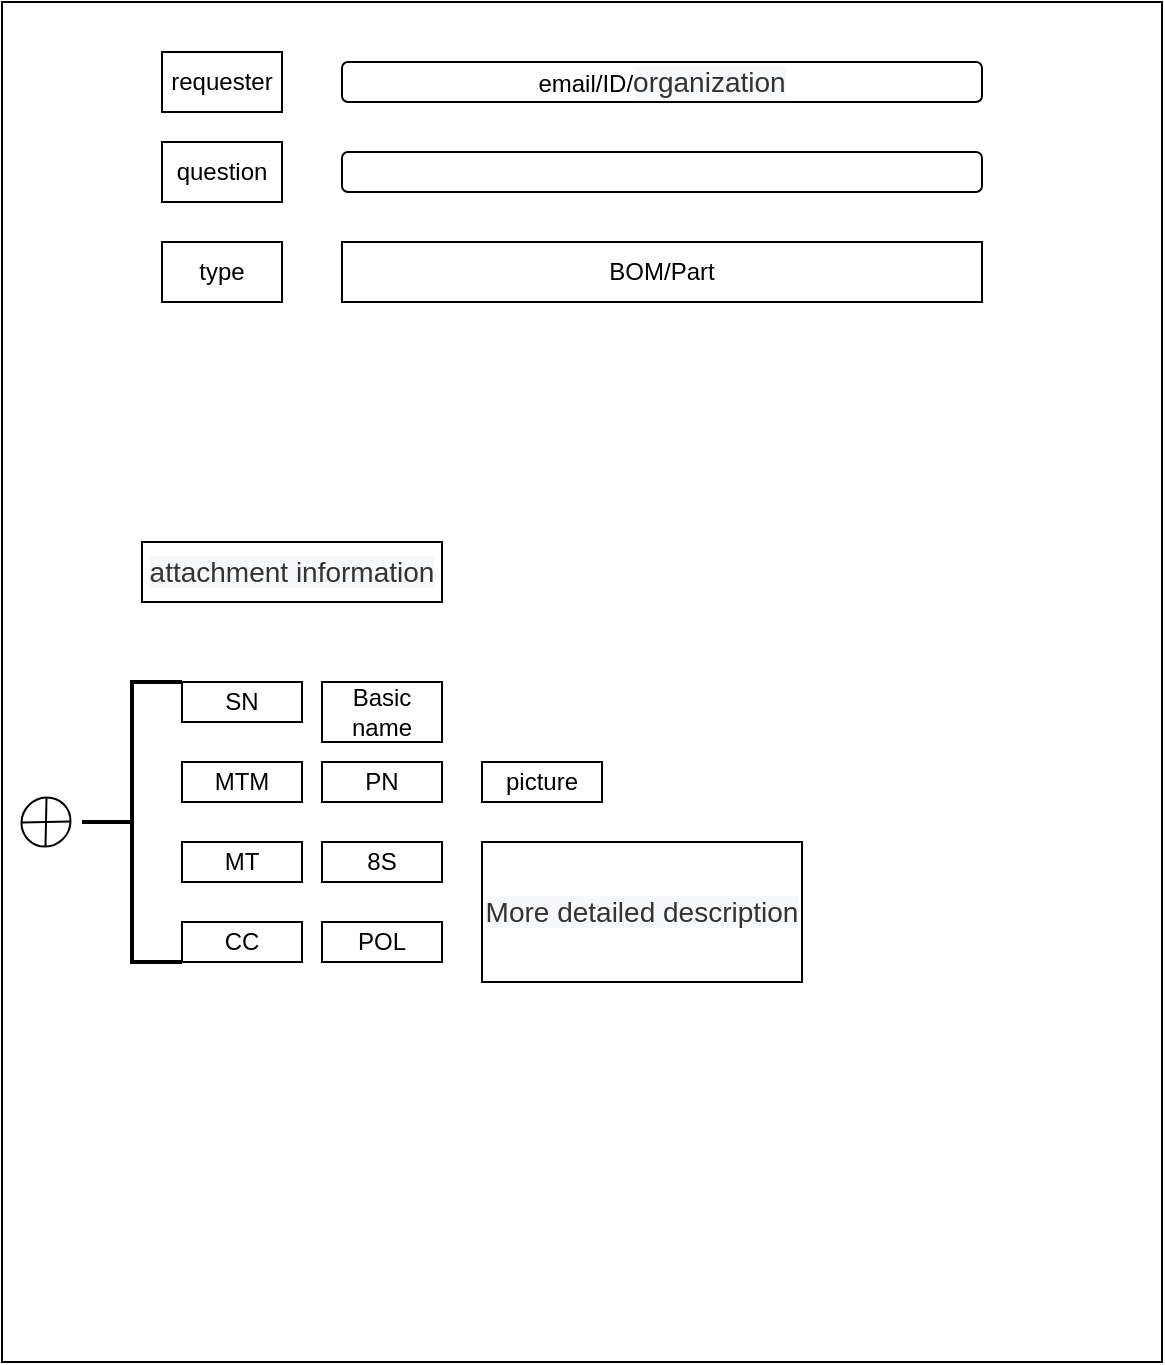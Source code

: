 <mxfile version="17.2.5" type="github">
  <diagram id="2mjPUPT9OZtOktFbePXb" name="Page-1">
    <mxGraphModel dx="782" dy="436" grid="1" gridSize="10" guides="1" tooltips="1" connect="1" arrows="1" fold="1" page="1" pageScale="1" pageWidth="827" pageHeight="1169" math="0" shadow="0">
      <root>
        <mxCell id="0" />
        <mxCell id="1" parent="0" />
        <mxCell id="X8UXNErv3cADNR00jeIR-2" value="" style="rounded=0;whiteSpace=wrap;html=1;" parent="1" vertex="1">
          <mxGeometry x="90" width="580" height="680" as="geometry" />
        </mxCell>
        <mxCell id="X8UXNErv3cADNR00jeIR-3" value="email/ID/&lt;span style=&quot;color: rgb(51 , 51 , 51) ; font-family: &amp;#34;tahoma&amp;#34; , &amp;#34;microsoft yahei&amp;#34; , , , &amp;#34;malgun gothic&amp;#34; , sans-serif ; font-size: 14px ; line-height: 25.99px ; text-align: justify ; background-color: rgb(247 , 248 , 250)&quot;&gt;organization&lt;/span&gt;" style="rounded=1;whiteSpace=wrap;html=1;" parent="1" vertex="1">
          <mxGeometry x="260" y="30" width="320" height="20" as="geometry" />
        </mxCell>
        <mxCell id="X8UXNErv3cADNR00jeIR-5" value="requester" style="rounded=0;whiteSpace=wrap;html=1;" parent="1" vertex="1">
          <mxGeometry x="170" y="25" width="60" height="30" as="geometry" />
        </mxCell>
        <mxCell id="X8UXNErv3cADNR00jeIR-6" value="question" style="rounded=0;whiteSpace=wrap;html=1;" parent="1" vertex="1">
          <mxGeometry x="170" y="70" width="60" height="30" as="geometry" />
        </mxCell>
        <mxCell id="X8UXNErv3cADNR00jeIR-7" value="" style="rounded=1;whiteSpace=wrap;html=1;" parent="1" vertex="1">
          <mxGeometry x="260" y="75" width="320" height="20" as="geometry" />
        </mxCell>
        <mxCell id="X8UXNErv3cADNR00jeIR-8" value="type" style="rounded=0;whiteSpace=wrap;html=1;" parent="1" vertex="1">
          <mxGeometry x="170" y="120" width="60" height="30" as="geometry" />
        </mxCell>
        <mxCell id="X8UXNErv3cADNR00jeIR-9" value="&lt;span style=&quot;color: rgb(51 , 51 , 51) ; font-family: &amp;#34;tahoma&amp;#34; , &amp;#34;microsoft yahei&amp;#34; , , , &amp;#34;malgun gothic&amp;#34; , sans-serif ; font-size: 14px ; line-height: 25.99px ; text-align: justify ; background-color: rgb(247 , 248 , 250)&quot;&gt;attachment information&lt;/span&gt;" style="rounded=0;whiteSpace=wrap;html=1;" parent="1" vertex="1">
          <mxGeometry x="160" y="270" width="150" height="30" as="geometry" />
        </mxCell>
        <mxCell id="X8UXNErv3cADNR00jeIR-12" value="" style="verticalLabelPosition=bottom;verticalAlign=top;html=1;shape=mxgraph.flowchart.or;rotation=45;" parent="1" vertex="1">
          <mxGeometry x="100" y="397.5" width="24" height="25" as="geometry" />
        </mxCell>
        <mxCell id="X8UXNErv3cADNR00jeIR-14" value="" style="strokeWidth=2;html=1;shape=mxgraph.flowchart.annotation_2;align=left;labelPosition=right;pointerEvents=1;" parent="1" vertex="1">
          <mxGeometry x="130" y="340" width="50" height="140" as="geometry" />
        </mxCell>
        <mxCell id="Sz4HlU1IlZtaxrlrikUw-6" value="BOM/Part" style="rounded=0;whiteSpace=wrap;html=1;" vertex="1" parent="1">
          <mxGeometry x="260" y="120" width="320" height="30" as="geometry" />
        </mxCell>
        <mxCell id="Sz4HlU1IlZtaxrlrikUw-7" value="SN" style="rounded=0;whiteSpace=wrap;html=1;" vertex="1" parent="1">
          <mxGeometry x="180" y="340" width="60" height="20" as="geometry" />
        </mxCell>
        <mxCell id="Sz4HlU1IlZtaxrlrikUw-10" value="MTM" style="rounded=0;whiteSpace=wrap;html=1;" vertex="1" parent="1">
          <mxGeometry x="180" y="380" width="60" height="20" as="geometry" />
        </mxCell>
        <mxCell id="Sz4HlU1IlZtaxrlrikUw-11" value="MT" style="rounded=0;whiteSpace=wrap;html=1;" vertex="1" parent="1">
          <mxGeometry x="180" y="420" width="60" height="20" as="geometry" />
        </mxCell>
        <mxCell id="Sz4HlU1IlZtaxrlrikUw-12" value="CC" style="rounded=0;whiteSpace=wrap;html=1;" vertex="1" parent="1">
          <mxGeometry x="180" y="460" width="60" height="20" as="geometry" />
        </mxCell>
        <mxCell id="Sz4HlU1IlZtaxrlrikUw-14" value="Basic name" style="rounded=0;whiteSpace=wrap;html=1;" vertex="1" parent="1">
          <mxGeometry x="250" y="340" width="60" height="30" as="geometry" />
        </mxCell>
        <mxCell id="Sz4HlU1IlZtaxrlrikUw-18" value="PN" style="rounded=0;whiteSpace=wrap;html=1;" vertex="1" parent="1">
          <mxGeometry x="250" y="380" width="60" height="20" as="geometry" />
        </mxCell>
        <mxCell id="Sz4HlU1IlZtaxrlrikUw-19" value="8S" style="rounded=0;whiteSpace=wrap;html=1;" vertex="1" parent="1">
          <mxGeometry x="250" y="420" width="60" height="20" as="geometry" />
        </mxCell>
        <mxCell id="Sz4HlU1IlZtaxrlrikUw-20" value="POL" style="rounded=0;whiteSpace=wrap;html=1;" vertex="1" parent="1">
          <mxGeometry x="250" y="460" width="60" height="20" as="geometry" />
        </mxCell>
        <mxCell id="Sz4HlU1IlZtaxrlrikUw-21" value="picture&lt;span style=&quot;color: rgba(0 , 0 , 0 , 0) ; font-family: monospace ; font-size: 0px&quot;&gt;%3CmxGraphModel%3E%3Croot%3E%3CmxCell%20id%3D%220%22%2F%3E%3CmxCell%20id%3D%221%22%20parent%3D%220%22%2F%3E%3CmxCell%20id%3D%222%22%20value%3D%22%22%20style%3D%22rounded%3D0%3BwhiteSpace%3Dwrap%3Bhtml%3D1%3B%22%20vertex%3D%221%22%20parent%3D%221%22%3E%3CmxGeometry%20x%3D%22180%22%20y%3D%22340%22%20width%3D%2260%22%20height%3D%2220%22%20as%3D%22geometry%22%2F%3E%3C%2FmxCell%3E%3C%2Froot%3E%3C%2FmxGraphModel%3E&lt;/span&gt;" style="rounded=0;whiteSpace=wrap;html=1;" vertex="1" parent="1">
          <mxGeometry x="330" y="380" width="60" height="20" as="geometry" />
        </mxCell>
        <mxCell id="Sz4HlU1IlZtaxrlrikUw-22" value="&lt;span style=&quot;color: rgb(51 , 51 , 51) ; font-family: &amp;#34;tahoma&amp;#34; , &amp;#34;microsoft yahei&amp;#34; , , , &amp;#34;malgun gothic&amp;#34; , sans-serif ; font-size: 14px ; line-height: 25.99px ; text-align: justify ; background-color: rgb(247 , 248 , 250)&quot;&gt;More detailed description&lt;/span&gt;" style="rounded=0;whiteSpace=wrap;html=1;" vertex="1" parent="1">
          <mxGeometry x="330" y="420" width="160" height="70" as="geometry" />
        </mxCell>
      </root>
    </mxGraphModel>
  </diagram>
</mxfile>
